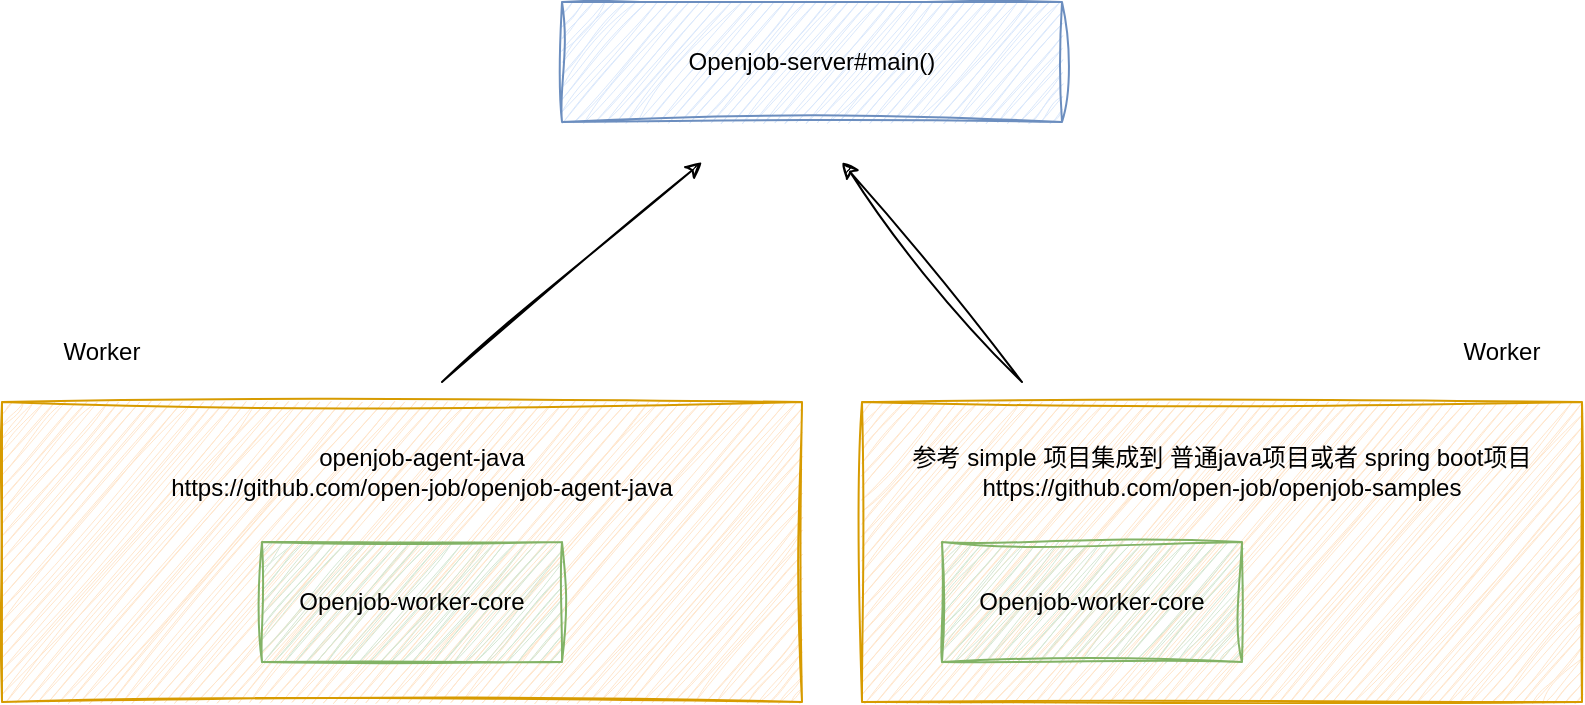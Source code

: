 <mxfile version="21.6.5" type="device" pages="4">
  <diagram name="第 1 页" id="kAdJjKpbqvwE1rkGfX6-">
    <mxGraphModel dx="1834" dy="854" grid="1" gridSize="10" guides="1" tooltips="1" connect="1" arrows="1" fold="1" page="0" pageScale="1" pageWidth="827" pageHeight="1169" math="0" shadow="0">
      <root>
        <mxCell id="0" />
        <mxCell id="1" parent="0" />
        <mxCell id="Dz3wW92SCQmVYfkEo5oS-1" value="Openjob-server#main()" style="rounded=0;whiteSpace=wrap;html=1;fillColor=#dae8fc;strokeColor=#6c8ebf;shadow=0;sketch=1;curveFitting=1;jiggle=2;" parent="1" vertex="1">
          <mxGeometry x="270" y="130" width="250" height="60" as="geometry" />
        </mxCell>
        <mxCell id="Dz3wW92SCQmVYfkEo5oS-3" value="" style="rounded=0;whiteSpace=wrap;html=1;fillColor=#ffe6cc;strokeColor=#d79b00;shadow=0;sketch=1;curveFitting=1;jiggle=2;" parent="1" vertex="1">
          <mxGeometry x="-10" y="330" width="400" height="150" as="geometry" />
        </mxCell>
        <mxCell id="Dz3wW92SCQmVYfkEo5oS-4" value="Openjob-worker-core" style="rounded=0;whiteSpace=wrap;html=1;fillColor=#d5e8d4;strokeColor=#82b366;shadow=0;sketch=1;curveFitting=1;jiggle=2;" parent="1" vertex="1">
          <mxGeometry x="120" y="400" width="150" height="60" as="geometry" />
        </mxCell>
        <mxCell id="Dz3wW92SCQmVYfkEo5oS-5" value="" style="rounded=0;whiteSpace=wrap;html=1;fillColor=#ffe6cc;strokeColor=#d79b00;shadow=0;sketch=1;curveFitting=1;jiggle=2;" parent="1" vertex="1">
          <mxGeometry x="420" y="330" width="360" height="150" as="geometry" />
        </mxCell>
        <mxCell id="Dz3wW92SCQmVYfkEo5oS-6" value="Openjob-worker-core" style="rounded=0;whiteSpace=wrap;html=1;fillColor=#d5e8d4;strokeColor=#82b366;shadow=0;sketch=1;curveFitting=1;jiggle=2;" parent="1" vertex="1">
          <mxGeometry x="460" y="400" width="150" height="60" as="geometry" />
        </mxCell>
        <mxCell id="Dz3wW92SCQmVYfkEo5oS-7" value="openjob-agent-java&lt;br&gt;https://github.com/open-job/openjob-agent-java" style="text;html=1;strokeColor=none;fillColor=none;align=center;verticalAlign=middle;whiteSpace=wrap;rounded=0;shadow=0;sketch=1;curveFitting=1;jiggle=2;" parent="1" vertex="1">
          <mxGeometry x="50" y="350" width="300" height="30" as="geometry" />
        </mxCell>
        <mxCell id="Dz3wW92SCQmVYfkEo5oS-8" value="参考 simple 项目集成到 普通java项目或者 spring boot项目&lt;br&gt;https://github.com/open-job/openjob-samples" style="text;html=1;strokeColor=none;fillColor=none;align=center;verticalAlign=middle;whiteSpace=wrap;rounded=0;shadow=0;sketch=1;curveFitting=1;jiggle=2;" parent="1" vertex="1">
          <mxGeometry x="440" y="350" width="320" height="30" as="geometry" />
        </mxCell>
        <mxCell id="Dz3wW92SCQmVYfkEo5oS-9" value="" style="endArrow=classic;html=1;rounded=0;shadow=0;sketch=1;curveFitting=1;jiggle=2;" parent="1" edge="1">
          <mxGeometry width="50" height="50" relative="1" as="geometry">
            <mxPoint x="210" y="320" as="sourcePoint" />
            <mxPoint x="340" y="210" as="targetPoint" />
          </mxGeometry>
        </mxCell>
        <mxCell id="Dz3wW92SCQmVYfkEo5oS-10" value="" style="endArrow=classic;html=1;rounded=0;shadow=0;sketch=1;curveFitting=1;jiggle=2;" parent="1" edge="1">
          <mxGeometry width="50" height="50" relative="1" as="geometry">
            <mxPoint x="500" y="320" as="sourcePoint" />
            <mxPoint x="410" y="210" as="targetPoint" />
          </mxGeometry>
        </mxCell>
        <mxCell id="Dz3wW92SCQmVYfkEo5oS-11" value="Worker" style="text;html=1;strokeColor=none;fillColor=none;align=center;verticalAlign=middle;whiteSpace=wrap;rounded=0;" parent="1" vertex="1">
          <mxGeometry x="10" y="290" width="60" height="30" as="geometry" />
        </mxCell>
        <mxCell id="Dz3wW92SCQmVYfkEo5oS-12" value="Worker" style="text;html=1;strokeColor=none;fillColor=none;align=center;verticalAlign=middle;whiteSpace=wrap;rounded=0;" parent="1" vertex="1">
          <mxGeometry x="710" y="290" width="60" height="30" as="geometry" />
        </mxCell>
      </root>
    </mxGraphModel>
  </diagram>
  <diagram id="q-znuxv71KVE1naicGJs" name="第 2 页">
    <mxGraphModel dx="1354" dy="625" grid="1" gridSize="10" guides="1" tooltips="1" connect="1" arrows="1" fold="1" page="0" pageScale="1" pageWidth="827" pageHeight="1169" math="0" shadow="0">
      <root>
        <mxCell id="0" />
        <mxCell id="1" parent="0" />
        <mxCell id="nCvRQLFXcFn5v2MrUrTA-1" value="登录日志" style="rounded=0;whiteSpace=wrap;html=1;fontFamily=Comic Sans MS;fontSize=13;" parent="1" vertex="1">
          <mxGeometry x="-70" y="130" width="120" height="60" as="geometry" />
        </mxCell>
        <mxCell id="nCvRQLFXcFn5v2MrUrTA-2" value="" style="endArrow=classic;html=1;rounded=0;fontFamily=Comic Sans MS;fontSize=13;" parent="1" edge="1">
          <mxGeometry width="50" height="50" relative="1" as="geometry">
            <mxPoint x="60" y="159.5" as="sourcePoint" />
            <mxPoint x="130" y="159.5" as="targetPoint" />
          </mxGeometry>
        </mxCell>
        <mxCell id="nCvRQLFXcFn5v2MrUrTA-3" value="id，登录账号，登录时间，登录ip" style="text;html=1;strokeColor=none;fillColor=none;align=center;verticalAlign=middle;whiteSpace=wrap;rounded=0;fontFamily=Comic Sans MS;fontSize=13;" parent="1" vertex="1">
          <mxGeometry x="140" y="145" width="230" height="30" as="geometry" />
        </mxCell>
        <mxCell id="nCvRQLFXcFn5v2MrUrTA-4" value="POST http://localhost:8080/admin/user/login" style="text;html=1;strokeColor=none;fillColor=none;align=center;verticalAlign=middle;whiteSpace=wrap;rounded=0;fontFamily=Comic Sans MS;fontSize=13;" parent="1" vertex="1">
          <mxGeometry x="-210" y="220" width="320" height="40" as="geometry" />
        </mxCell>
        <mxCell id="nCvRQLFXcFn5v2MrUrTA-5" value="操作日志" style="rounded=0;whiteSpace=wrap;html=1;fontFamily=Comic Sans MS;fontSize=13;" parent="1" vertex="1">
          <mxGeometry x="-70" y="340" width="120" height="60" as="geometry" />
        </mxCell>
        <mxCell id="nCvRQLFXcFn5v2MrUrTA-6" value="" style="endArrow=classic;html=1;rounded=0;fontFamily=Comic Sans MS;fontSize=13;" parent="1" edge="1">
          <mxGeometry width="50" height="50" relative="1" as="geometry">
            <mxPoint x="60" y="369.5" as="sourcePoint" />
            <mxPoint x="130" y="369.5" as="targetPoint" />
          </mxGeometry>
        </mxCell>
        <mxCell id="nCvRQLFXcFn5v2MrUrTA-7" value="日志类型（登录日志，操作日志）&lt;br style=&quot;font-size: 13px;&quot;&gt;用户信息（用户名，用户ID）&lt;br style=&quot;font-size: 13px;&quot;&gt;操作描述（登录，创建job）&lt;br style=&quot;font-size: 13px;&quot;&gt;操作时间（）&lt;br style=&quot;font-size: 13px;&quot;&gt;操作结果" style="text;html=1;strokeColor=none;fillColor=none;align=center;verticalAlign=middle;whiteSpace=wrap;rounded=0;fontFamily=Comic Sans MS;fontSize=13;" parent="1" vertex="1">
          <mxGeometry x="140" y="317.5" width="320" height="105" as="geometry" />
        </mxCell>
        <mxCell id="nCvRQLFXcFn5v2MrUrTA-8" value="定义 LogRecordAnnotation 注解" style="text;html=1;strokeColor=none;fillColor=none;align=center;verticalAlign=middle;whiteSpace=wrap;rounded=0;fontFamily=Comic Sans MS;fontSize=13;" parent="1" vertex="1">
          <mxGeometry x="-70" y="470" width="240" height="30" as="geometry" />
        </mxCell>
        <mxCell id="XgF0JKJPVPfWuDrOPNu3-1" value="operator_log&lt;br style=&quot;font-size: 13px;&quot;&gt;&lt;br style=&quot;font-size: 13px;&quot;&gt;id&lt;br style=&quot;font-size: 13px;&quot;&gt;module&amp;nbsp;&lt;br style=&quot;font-size: 13px;&quot;&gt;type&amp;nbsp; &amp;nbsp;操作类型，eg:&amp;nbsp; 增删改查&lt;br style=&quot;font-size: 13px;&quot;&gt;bizNo&amp;nbsp; 业务编号，便于查询&lt;span style=&quot;white-space: pre; font-size: 13px;&quot;&gt;&#x9;&lt;/span&gt;&lt;br style=&quot;font-size: 13px;&quot;&gt;success 成功日志模板&lt;br style=&quot;font-size: 13px;&quot;&gt;fail&amp;nbsp; 操作失败时的模板内容&lt;br style=&quot;font-size: 13px;&quot;&gt;deail&amp;nbsp; 额外的记录信息&lt;br style=&quot;font-size: 13px;&quot;&gt;" style="rounded=0;whiteSpace=wrap;html=1;align=left;fontFamily=Comic Sans MS;fontSize=13;" vertex="1" parent="1">
          <mxGeometry x="-380" y="610" width="230" height="160" as="geometry" />
        </mxCell>
        <mxCell id="XgF0JKJPVPfWuDrOPNu3-3" value="增加一个菜单 “审计日志”&lt;br&gt;包含2个子菜单：&lt;br&gt;登录日志&lt;br&gt;操作日志" style="text;html=1;strokeColor=none;fillColor=none;align=left;verticalAlign=middle;whiteSpace=wrap;rounded=0;" vertex="1" parent="1">
          <mxGeometry x="-380" y="520" width="230" height="90" as="geometry" />
        </mxCell>
      </root>
    </mxGraphModel>
  </diagram>
  <diagram id="7TOjH13yvt648Gco_xbr" name="第 3 页">
    <mxGraphModel dx="2234" dy="1254" grid="1" gridSize="10" guides="1" tooltips="1" connect="1" arrows="1" fold="1" page="0" pageScale="1" pageWidth="827" pageHeight="1169" math="0" shadow="0">
      <root>
        <mxCell id="0" />
        <mxCell id="1" parent="0" />
        <mxCell id="apOCyWeVEpO9gsZABOVm-1" value="1. 增加一个菜单 “审计日志”&lt;span style=&quot;border-color: var(--border-color);&quot;&gt;&lt;span style=&quot;white-space: pre;&quot;&gt;&amp;nbsp;&amp;nbsp;&amp;nbsp;&amp;nbsp;&lt;/span&gt;&lt;/span&gt;&lt;br style=&quot;border-color: var(--border-color);&quot;&gt;&lt;br style=&quot;border-color: var(--border-color);&quot;&gt;&lt;span style=&quot;border-color: var(--border-color);&quot;&gt;包含2个子菜单：&lt;br style=&quot;border-color: var(--border-color);&quot;&gt;&lt;/span&gt;&lt;br style=&quot;border-color: var(--border-color);&quot;&gt;&lt;span style=&quot;border-color: var(--border-color);&quot;&gt;“登录日志”&lt;/span&gt;&lt;br style=&quot;border-color: var(--border-color);&quot;&gt;&lt;span style=&quot;border-color: var(--border-color);&quot;&gt;“操作日志”&lt;/span&gt;" style="rounded=0;whiteSpace=wrap;html=1;align=left;sketch=1;curveFitting=1;jiggle=2;" vertex="1" parent="1">
          <mxGeometry x="-450" y="-200" width="210" height="110" as="geometry" />
        </mxCell>
        <mxCell id="apOCyWeVEpO9gsZABOVm-2" value="登录日志表 login_log&lt;br&gt;&lt;br&gt;id&lt;br&gt;user_name&lt;br&gt;createtime" style="rounded=0;whiteSpace=wrap;html=1;align=left;sketch=1;curveFitting=1;jiggle=2;" vertex="1" parent="1">
          <mxGeometry x="-467" y="30" width="245" height="70" as="geometry" />
        </mxCell>
        <mxCell id="apOCyWeVEpO9gsZABOVm-5" value="操作日志表 operator_log&lt;br&gt;&lt;br&gt;id&lt;br&gt;user_name&lt;br&gt;createtime&lt;br&gt;module&amp;nbsp; &amp;nbsp;模块 ，区分不同业务模块&lt;br&gt;type 操作类型&amp;nbsp; 增删改查&lt;br&gt;bizNo&amp;nbsp; 业务编号&lt;br&gt;summary&amp;nbsp; &amp;nbsp; &amp;nbsp; 概要，例如 用户「openjob」新增了新的命名空间「namespace01」" style="rounded=0;whiteSpace=wrap;html=1;align=left;sketch=1;curveFitting=1;jiggle=2;" vertex="1" parent="1">
          <mxGeometry x="-170" y="30" width="480" height="140" as="geometry" />
        </mxCell>
        <mxCell id="apOCyWeVEpO9gsZABOVm-6" value="" style="endArrow=classic;html=1;rounded=0;sketch=1;curveFitting=1;jiggle=2;" edge="1" parent="1">
          <mxGeometry width="50" height="50" relative="1" as="geometry">
            <mxPoint x="-345" y="110" as="sourcePoint" />
            <mxPoint x="-345" y="200" as="targetPoint" />
          </mxGeometry>
        </mxCell>
        <mxCell id="apOCyWeVEpO9gsZABOVm-7" value="登录时，直接插入 login_log 表" style="text;html=1;strokeColor=none;fillColor=none;align=center;verticalAlign=middle;whiteSpace=wrap;rounded=0;sketch=1;curveFitting=1;jiggle=2;" vertex="1" parent="1">
          <mxGeometry x="-450" y="200" width="200" height="60" as="geometry" />
        </mxCell>
        <mxCell id="apOCyWeVEpO9gsZABOVm-8" value="" style="endArrow=classic;html=1;rounded=0;sketch=1;curveFitting=1;jiggle=2;" edge="1" parent="1">
          <mxGeometry width="50" height="50" relative="1" as="geometry">
            <mxPoint x="-280" y="-80" as="sourcePoint" />
            <mxPoint x="-50" y="20" as="targetPoint" />
          </mxGeometry>
        </mxCell>
        <mxCell id="apOCyWeVEpO9gsZABOVm-9" value="" style="endArrow=classic;html=1;rounded=0;sketch=1;curveFitting=1;jiggle=2;" edge="1" parent="1">
          <mxGeometry width="50" height="50" relative="1" as="geometry">
            <mxPoint x="-360" y="-80" as="sourcePoint" />
            <mxPoint x="-360" y="20" as="targetPoint" />
          </mxGeometry>
        </mxCell>
        <mxCell id="apOCyWeVEpO9gsZABOVm-11" value="log" style="shape=folder;fontStyle=1;spacingTop=10;tabWidth=40;tabHeight=14;tabPosition=left;html=1;whiteSpace=wrap;" vertex="1" parent="1">
          <mxGeometry x="-170" y="205" width="70" height="50" as="geometry" />
        </mxCell>
      </root>
    </mxGraphModel>
  </diagram>
  <diagram id="LchjsoPwWqxV0vt9JMyx" name="第 4 页">
    <mxGraphModel dx="954" dy="625" grid="1" gridSize="10" guides="1" tooltips="1" connect="1" arrows="1" fold="1" page="0" pageScale="1" pageWidth="827" pageHeight="1169" math="0" shadow="0">
      <root>
        <mxCell id="0" />
        <mxCell id="1" parent="0" />
      </root>
    </mxGraphModel>
  </diagram>
</mxfile>
